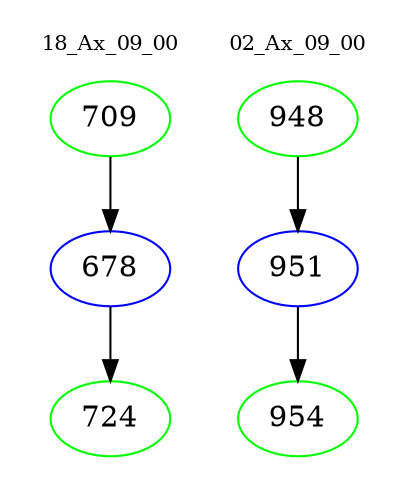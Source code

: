 digraph{
subgraph cluster_0 {
color = white
label = "18_Ax_09_00";
fontsize=10;
T0_709 [label="709", color="green"]
T0_709 -> T0_678 [color="black"]
T0_678 [label="678", color="blue"]
T0_678 -> T0_724 [color="black"]
T0_724 [label="724", color="green"]
}
subgraph cluster_1 {
color = white
label = "02_Ax_09_00";
fontsize=10;
T1_948 [label="948", color="green"]
T1_948 -> T1_951 [color="black"]
T1_951 [label="951", color="blue"]
T1_951 -> T1_954 [color="black"]
T1_954 [label="954", color="green"]
}
}
